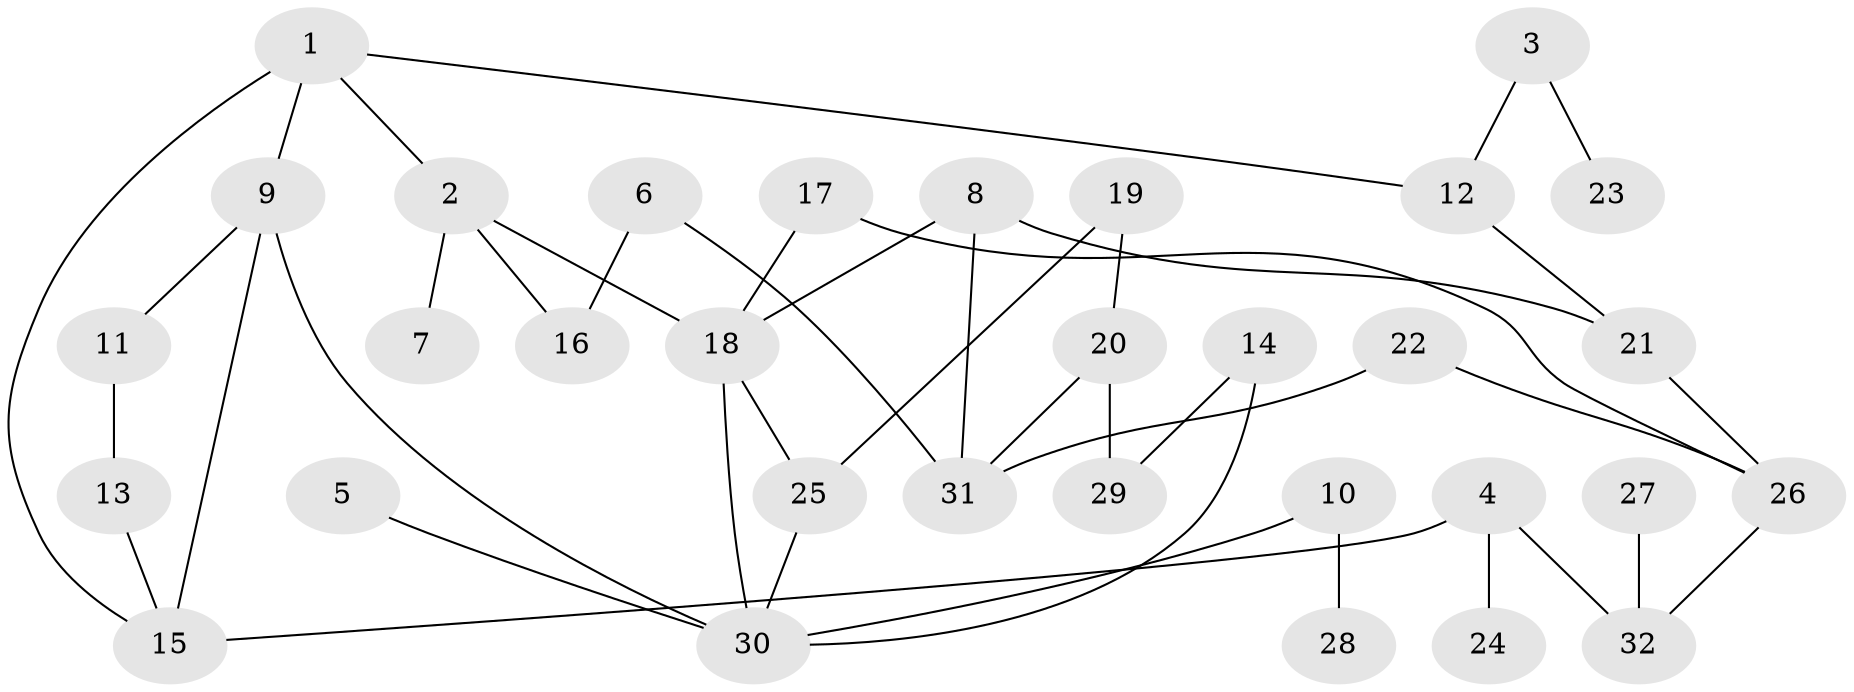 // original degree distribution, {5: 0.0625, 4: 0.09375, 2: 0.28125, 8: 0.015625, 7: 0.015625, 3: 0.125, 6: 0.015625, 1: 0.390625}
// Generated by graph-tools (version 1.1) at 2025/00/03/09/25 03:00:57]
// undirected, 32 vertices, 42 edges
graph export_dot {
graph [start="1"]
  node [color=gray90,style=filled];
  1;
  2;
  3;
  4;
  5;
  6;
  7;
  8;
  9;
  10;
  11;
  12;
  13;
  14;
  15;
  16;
  17;
  18;
  19;
  20;
  21;
  22;
  23;
  24;
  25;
  26;
  27;
  28;
  29;
  30;
  31;
  32;
  1 -- 2 [weight=1.0];
  1 -- 9 [weight=1.0];
  1 -- 12 [weight=1.0];
  1 -- 15 [weight=1.0];
  2 -- 7 [weight=1.0];
  2 -- 16 [weight=1.0];
  2 -- 18 [weight=1.0];
  3 -- 12 [weight=1.0];
  3 -- 23 [weight=1.0];
  4 -- 15 [weight=1.0];
  4 -- 24 [weight=1.0];
  4 -- 32 [weight=1.0];
  5 -- 30 [weight=1.0];
  6 -- 16 [weight=1.0];
  6 -- 31 [weight=1.0];
  8 -- 18 [weight=1.0];
  8 -- 21 [weight=1.0];
  8 -- 31 [weight=2.0];
  9 -- 11 [weight=1.0];
  9 -- 15 [weight=1.0];
  9 -- 30 [weight=1.0];
  10 -- 28 [weight=1.0];
  10 -- 30 [weight=1.0];
  11 -- 13 [weight=1.0];
  12 -- 21 [weight=1.0];
  13 -- 15 [weight=1.0];
  14 -- 29 [weight=1.0];
  14 -- 30 [weight=1.0];
  17 -- 18 [weight=1.0];
  17 -- 26 [weight=1.0];
  18 -- 25 [weight=1.0];
  18 -- 30 [weight=1.0];
  19 -- 20 [weight=1.0];
  19 -- 25 [weight=1.0];
  20 -- 29 [weight=1.0];
  20 -- 31 [weight=1.0];
  21 -- 26 [weight=1.0];
  22 -- 26 [weight=1.0];
  22 -- 31 [weight=1.0];
  25 -- 30 [weight=1.0];
  26 -- 32 [weight=1.0];
  27 -- 32 [weight=1.0];
}

